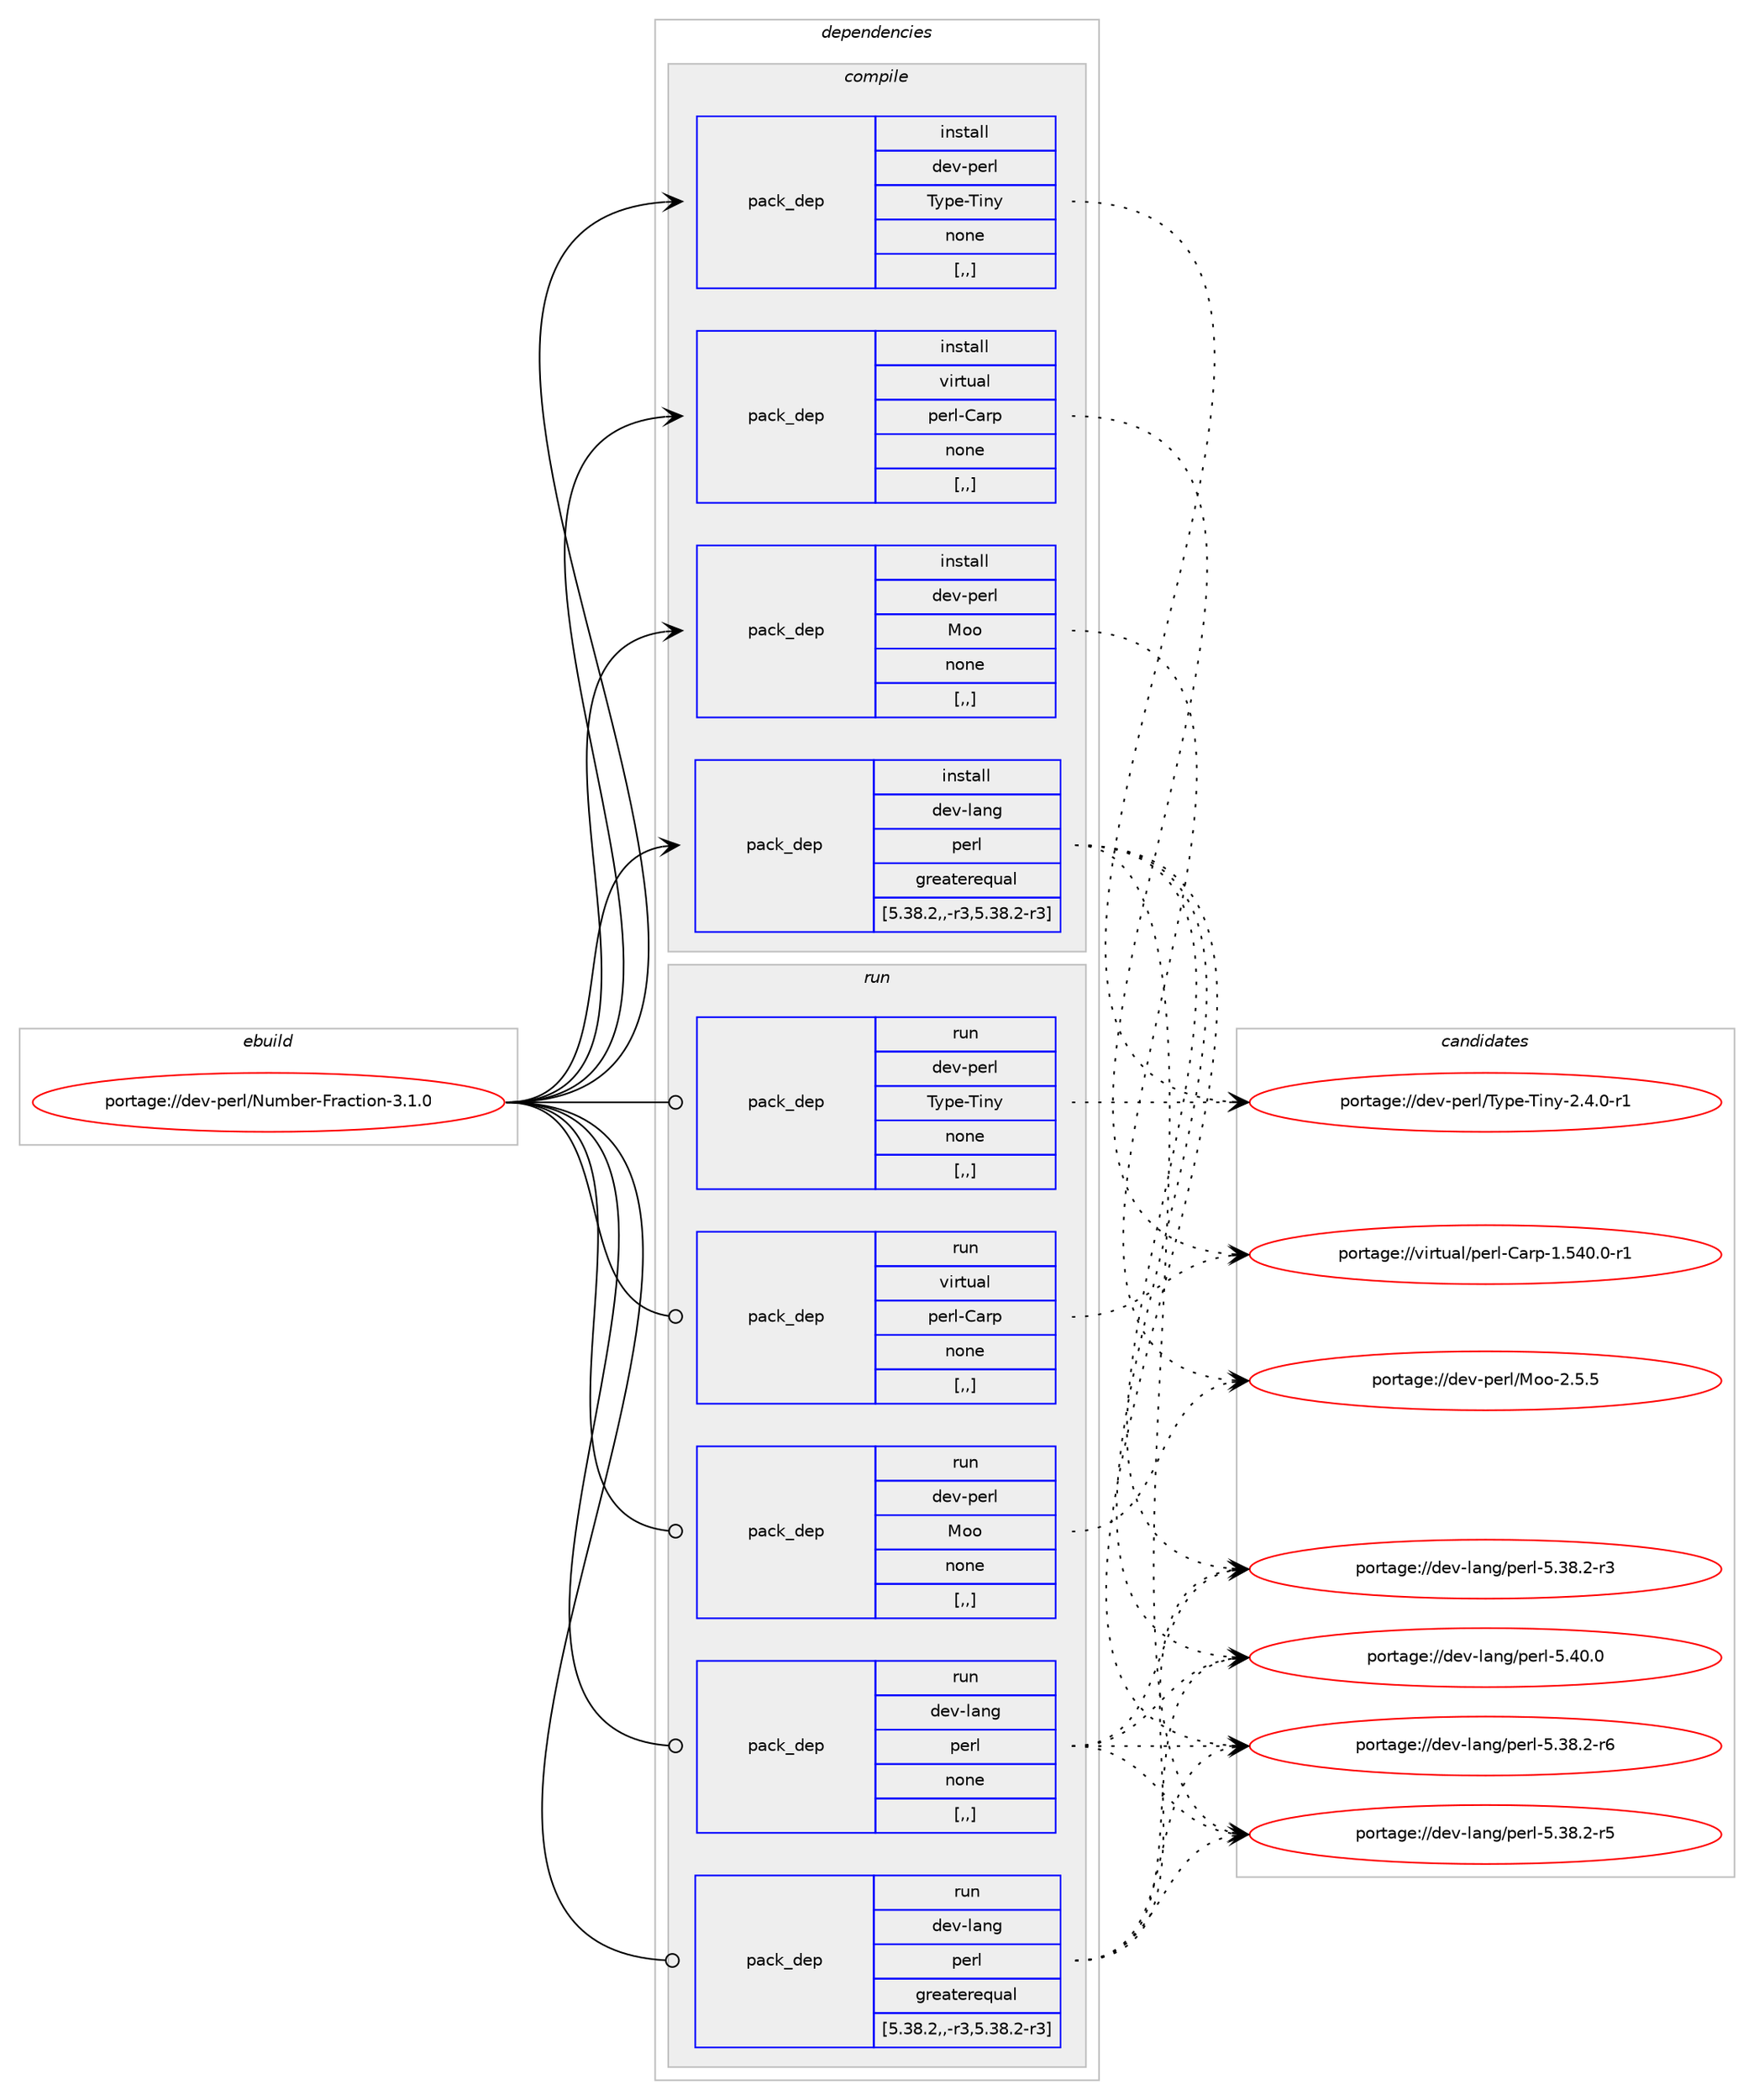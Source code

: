 digraph prolog {

# *************
# Graph options
# *************

newrank=true;
concentrate=true;
compound=true;
graph [rankdir=LR,fontname=Helvetica,fontsize=10,ranksep=1.5];#, ranksep=2.5, nodesep=0.2];
edge  [arrowhead=vee];
node  [fontname=Helvetica,fontsize=10];

# **********
# The ebuild
# **********

subgraph cluster_leftcol {
color=gray;
label=<<i>ebuild</i>>;
id [label="portage://dev-perl/Number-Fraction-3.1.0", color=red, width=4, href="../dev-perl/Number-Fraction-3.1.0.svg"];
}

# ****************
# The dependencies
# ****************

subgraph cluster_midcol {
color=gray;
label=<<i>dependencies</i>>;
subgraph cluster_compile {
fillcolor="#eeeeee";
style=filled;
label=<<i>compile</i>>;
subgraph pack103596 {
dependency134801 [label=<<TABLE BORDER="0" CELLBORDER="1" CELLSPACING="0" CELLPADDING="4" WIDTH="220"><TR><TD ROWSPAN="6" CELLPADDING="30">pack_dep</TD></TR><TR><TD WIDTH="110">install</TD></TR><TR><TD>dev-lang</TD></TR><TR><TD>perl</TD></TR><TR><TD>greaterequal</TD></TR><TR><TD>[5.38.2,,-r3,5.38.2-r3]</TD></TR></TABLE>>, shape=none, color=blue];
}
id:e -> dependency134801:w [weight=20,style="solid",arrowhead="vee"];
subgraph pack103597 {
dependency134802 [label=<<TABLE BORDER="0" CELLBORDER="1" CELLSPACING="0" CELLPADDING="4" WIDTH="220"><TR><TD ROWSPAN="6" CELLPADDING="30">pack_dep</TD></TR><TR><TD WIDTH="110">install</TD></TR><TR><TD>dev-perl</TD></TR><TR><TD>Moo</TD></TR><TR><TD>none</TD></TR><TR><TD>[,,]</TD></TR></TABLE>>, shape=none, color=blue];
}
id:e -> dependency134802:w [weight=20,style="solid",arrowhead="vee"];
subgraph pack103598 {
dependency134803 [label=<<TABLE BORDER="0" CELLBORDER="1" CELLSPACING="0" CELLPADDING="4" WIDTH="220"><TR><TD ROWSPAN="6" CELLPADDING="30">pack_dep</TD></TR><TR><TD WIDTH="110">install</TD></TR><TR><TD>dev-perl</TD></TR><TR><TD>Type-Tiny</TD></TR><TR><TD>none</TD></TR><TR><TD>[,,]</TD></TR></TABLE>>, shape=none, color=blue];
}
id:e -> dependency134803:w [weight=20,style="solid",arrowhead="vee"];
subgraph pack103599 {
dependency134804 [label=<<TABLE BORDER="0" CELLBORDER="1" CELLSPACING="0" CELLPADDING="4" WIDTH="220"><TR><TD ROWSPAN="6" CELLPADDING="30">pack_dep</TD></TR><TR><TD WIDTH="110">install</TD></TR><TR><TD>virtual</TD></TR><TR><TD>perl-Carp</TD></TR><TR><TD>none</TD></TR><TR><TD>[,,]</TD></TR></TABLE>>, shape=none, color=blue];
}
id:e -> dependency134804:w [weight=20,style="solid",arrowhead="vee"];
}
subgraph cluster_compileandrun {
fillcolor="#eeeeee";
style=filled;
label=<<i>compile and run</i>>;
}
subgraph cluster_run {
fillcolor="#eeeeee";
style=filled;
label=<<i>run</i>>;
subgraph pack103600 {
dependency134805 [label=<<TABLE BORDER="0" CELLBORDER="1" CELLSPACING="0" CELLPADDING="4" WIDTH="220"><TR><TD ROWSPAN="6" CELLPADDING="30">pack_dep</TD></TR><TR><TD WIDTH="110">run</TD></TR><TR><TD>dev-lang</TD></TR><TR><TD>perl</TD></TR><TR><TD>greaterequal</TD></TR><TR><TD>[5.38.2,,-r3,5.38.2-r3]</TD></TR></TABLE>>, shape=none, color=blue];
}
id:e -> dependency134805:w [weight=20,style="solid",arrowhead="odot"];
subgraph pack103601 {
dependency134806 [label=<<TABLE BORDER="0" CELLBORDER="1" CELLSPACING="0" CELLPADDING="4" WIDTH="220"><TR><TD ROWSPAN="6" CELLPADDING="30">pack_dep</TD></TR><TR><TD WIDTH="110">run</TD></TR><TR><TD>dev-lang</TD></TR><TR><TD>perl</TD></TR><TR><TD>none</TD></TR><TR><TD>[,,]</TD></TR></TABLE>>, shape=none, color=blue];
}
id:e -> dependency134806:w [weight=20,style="solid",arrowhead="odot"];
subgraph pack103602 {
dependency134807 [label=<<TABLE BORDER="0" CELLBORDER="1" CELLSPACING="0" CELLPADDING="4" WIDTH="220"><TR><TD ROWSPAN="6" CELLPADDING="30">pack_dep</TD></TR><TR><TD WIDTH="110">run</TD></TR><TR><TD>dev-perl</TD></TR><TR><TD>Moo</TD></TR><TR><TD>none</TD></TR><TR><TD>[,,]</TD></TR></TABLE>>, shape=none, color=blue];
}
id:e -> dependency134807:w [weight=20,style="solid",arrowhead="odot"];
subgraph pack103603 {
dependency134808 [label=<<TABLE BORDER="0" CELLBORDER="1" CELLSPACING="0" CELLPADDING="4" WIDTH="220"><TR><TD ROWSPAN="6" CELLPADDING="30">pack_dep</TD></TR><TR><TD WIDTH="110">run</TD></TR><TR><TD>dev-perl</TD></TR><TR><TD>Type-Tiny</TD></TR><TR><TD>none</TD></TR><TR><TD>[,,]</TD></TR></TABLE>>, shape=none, color=blue];
}
id:e -> dependency134808:w [weight=20,style="solid",arrowhead="odot"];
subgraph pack103604 {
dependency134809 [label=<<TABLE BORDER="0" CELLBORDER="1" CELLSPACING="0" CELLPADDING="4" WIDTH="220"><TR><TD ROWSPAN="6" CELLPADDING="30">pack_dep</TD></TR><TR><TD WIDTH="110">run</TD></TR><TR><TD>virtual</TD></TR><TR><TD>perl-Carp</TD></TR><TR><TD>none</TD></TR><TR><TD>[,,]</TD></TR></TABLE>>, shape=none, color=blue];
}
id:e -> dependency134809:w [weight=20,style="solid",arrowhead="odot"];
}
}

# **************
# The candidates
# **************

subgraph cluster_choices {
rank=same;
color=gray;
label=<<i>candidates</i>>;

subgraph choice103596 {
color=black;
nodesep=1;
choice10010111845108971101034711210111410845534652484648 [label="portage://dev-lang/perl-5.40.0", color=red, width=4,href="../dev-lang/perl-5.40.0.svg"];
choice100101118451089711010347112101114108455346515646504511454 [label="portage://dev-lang/perl-5.38.2-r6", color=red, width=4,href="../dev-lang/perl-5.38.2-r6.svg"];
choice100101118451089711010347112101114108455346515646504511453 [label="portage://dev-lang/perl-5.38.2-r5", color=red, width=4,href="../dev-lang/perl-5.38.2-r5.svg"];
choice100101118451089711010347112101114108455346515646504511451 [label="portage://dev-lang/perl-5.38.2-r3", color=red, width=4,href="../dev-lang/perl-5.38.2-r3.svg"];
dependency134801:e -> choice10010111845108971101034711210111410845534652484648:w [style=dotted,weight="100"];
dependency134801:e -> choice100101118451089711010347112101114108455346515646504511454:w [style=dotted,weight="100"];
dependency134801:e -> choice100101118451089711010347112101114108455346515646504511453:w [style=dotted,weight="100"];
dependency134801:e -> choice100101118451089711010347112101114108455346515646504511451:w [style=dotted,weight="100"];
}
subgraph choice103597 {
color=black;
nodesep=1;
choice100101118451121011141084777111111455046534653 [label="portage://dev-perl/Moo-2.5.5", color=red, width=4,href="../dev-perl/Moo-2.5.5.svg"];
dependency134802:e -> choice100101118451121011141084777111111455046534653:w [style=dotted,weight="100"];
}
subgraph choice103598 {
color=black;
nodesep=1;
choice10010111845112101114108478412111210145841051101214550465246484511449 [label="portage://dev-perl/Type-Tiny-2.4.0-r1", color=red, width=4,href="../dev-perl/Type-Tiny-2.4.0-r1.svg"];
dependency134803:e -> choice10010111845112101114108478412111210145841051101214550465246484511449:w [style=dotted,weight="100"];
}
subgraph choice103599 {
color=black;
nodesep=1;
choice118105114116117971084711210111410845679711411245494653524846484511449 [label="portage://virtual/perl-Carp-1.540.0-r1", color=red, width=4,href="../virtual/perl-Carp-1.540.0-r1.svg"];
dependency134804:e -> choice118105114116117971084711210111410845679711411245494653524846484511449:w [style=dotted,weight="100"];
}
subgraph choice103600 {
color=black;
nodesep=1;
choice10010111845108971101034711210111410845534652484648 [label="portage://dev-lang/perl-5.40.0", color=red, width=4,href="../dev-lang/perl-5.40.0.svg"];
choice100101118451089711010347112101114108455346515646504511454 [label="portage://dev-lang/perl-5.38.2-r6", color=red, width=4,href="../dev-lang/perl-5.38.2-r6.svg"];
choice100101118451089711010347112101114108455346515646504511453 [label="portage://dev-lang/perl-5.38.2-r5", color=red, width=4,href="../dev-lang/perl-5.38.2-r5.svg"];
choice100101118451089711010347112101114108455346515646504511451 [label="portage://dev-lang/perl-5.38.2-r3", color=red, width=4,href="../dev-lang/perl-5.38.2-r3.svg"];
dependency134805:e -> choice10010111845108971101034711210111410845534652484648:w [style=dotted,weight="100"];
dependency134805:e -> choice100101118451089711010347112101114108455346515646504511454:w [style=dotted,weight="100"];
dependency134805:e -> choice100101118451089711010347112101114108455346515646504511453:w [style=dotted,weight="100"];
dependency134805:e -> choice100101118451089711010347112101114108455346515646504511451:w [style=dotted,weight="100"];
}
subgraph choice103601 {
color=black;
nodesep=1;
choice10010111845108971101034711210111410845534652484648 [label="portage://dev-lang/perl-5.40.0", color=red, width=4,href="../dev-lang/perl-5.40.0.svg"];
choice100101118451089711010347112101114108455346515646504511454 [label="portage://dev-lang/perl-5.38.2-r6", color=red, width=4,href="../dev-lang/perl-5.38.2-r6.svg"];
choice100101118451089711010347112101114108455346515646504511453 [label="portage://dev-lang/perl-5.38.2-r5", color=red, width=4,href="../dev-lang/perl-5.38.2-r5.svg"];
choice100101118451089711010347112101114108455346515646504511451 [label="portage://dev-lang/perl-5.38.2-r3", color=red, width=4,href="../dev-lang/perl-5.38.2-r3.svg"];
dependency134806:e -> choice10010111845108971101034711210111410845534652484648:w [style=dotted,weight="100"];
dependency134806:e -> choice100101118451089711010347112101114108455346515646504511454:w [style=dotted,weight="100"];
dependency134806:e -> choice100101118451089711010347112101114108455346515646504511453:w [style=dotted,weight="100"];
dependency134806:e -> choice100101118451089711010347112101114108455346515646504511451:w [style=dotted,weight="100"];
}
subgraph choice103602 {
color=black;
nodesep=1;
choice100101118451121011141084777111111455046534653 [label="portage://dev-perl/Moo-2.5.5", color=red, width=4,href="../dev-perl/Moo-2.5.5.svg"];
dependency134807:e -> choice100101118451121011141084777111111455046534653:w [style=dotted,weight="100"];
}
subgraph choice103603 {
color=black;
nodesep=1;
choice10010111845112101114108478412111210145841051101214550465246484511449 [label="portage://dev-perl/Type-Tiny-2.4.0-r1", color=red, width=4,href="../dev-perl/Type-Tiny-2.4.0-r1.svg"];
dependency134808:e -> choice10010111845112101114108478412111210145841051101214550465246484511449:w [style=dotted,weight="100"];
}
subgraph choice103604 {
color=black;
nodesep=1;
choice118105114116117971084711210111410845679711411245494653524846484511449 [label="portage://virtual/perl-Carp-1.540.0-r1", color=red, width=4,href="../virtual/perl-Carp-1.540.0-r1.svg"];
dependency134809:e -> choice118105114116117971084711210111410845679711411245494653524846484511449:w [style=dotted,weight="100"];
}
}

}
